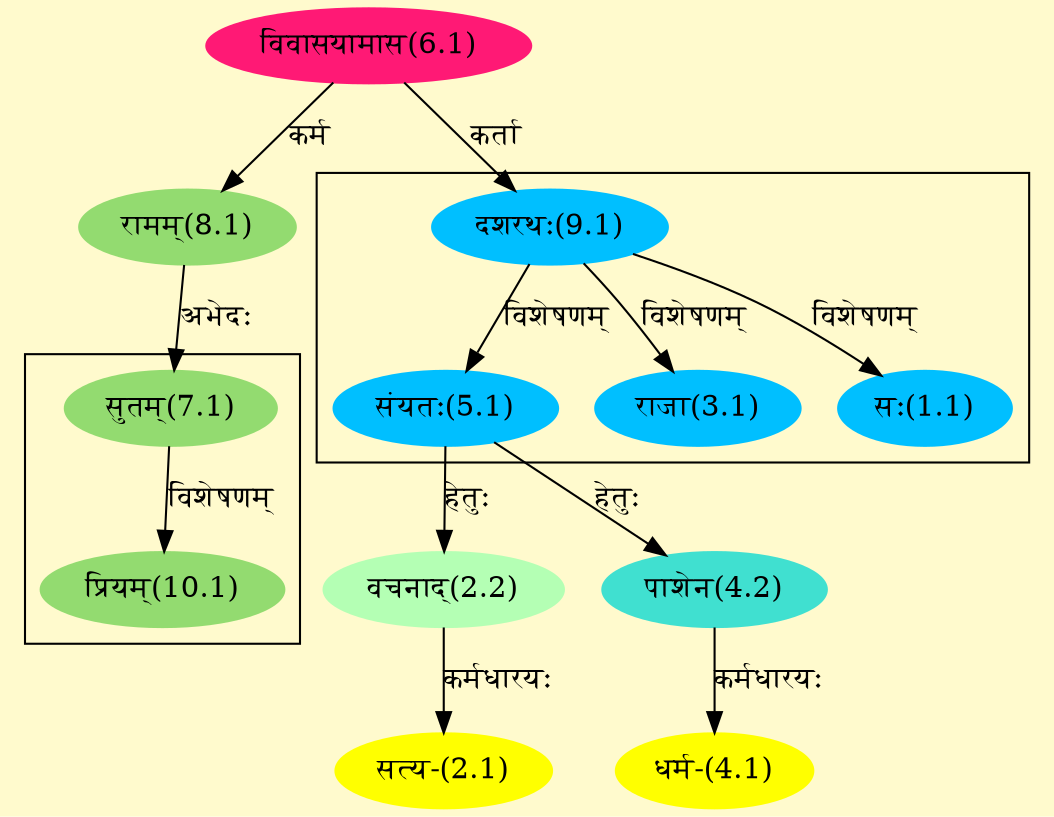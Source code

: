 digraph G{
rankdir=BT;
 compound=true;
 bgcolor="lemonchiffon1";

subgraph cluster_1{
Node1_1 [style=filled, color="#00BFFF" label = "सः(1.1)"]
Node9_1 [style=filled, color="#00BFFF" label = "दशरथः(9.1)"]
Node3_1 [style=filled, color="#00BFFF" label = "राजा(3.1)"]
Node5_1 [style=filled, color="#00BFFF" label = "संयतः(5.1)"]

}

subgraph cluster_2{
Node10_1 [style=filled, color="#93DB70" label = "प्रियम्(10.1)"]
Node7_1 [style=filled, color="#93DB70" label = "सुतम्(7.1)"]

}
Node2_1 [style=filled, color="#FFFF00" label = "सत्य-(2.1)"]
Node2_2 [style=filled, color="#B4FFB4" label = "वचनाद्(2.2)"]
Node5_1 [style=filled, color="#00BFFF" label = "संयतः(5.1)"]
Node4_1 [style=filled, color="#FFFF00" label = "धर्म-(4.1)"]
Node4_2 [style=filled, color="#40E0D0" label = "पाशेन(4.2)"]
Node6_1 [style=filled, color="#FF1975" label = "विवासयामास(6.1)"]
Node9_1 [style=filled, color="#00BFFF" label = "दशरथः(9.1)"]
Node [style=filled, color="" label = "()"]
Node7_1 [style=filled, color="#93DB70" label = "सुतम्(7.1)"]
Node8_1 [style=filled, color="#93DB70" label = "रामम्(8.1)"]
/* Start of Relations section */

Node1_1 -> Node9_1 [  label="विशेषणम्"  dir="back" ]
Node2_1 -> Node2_2 [  label="कर्मधारयः"  dir="back" ]
Node2_2 -> Node5_1 [  label="हेतुः"  dir="back" ]
Node3_1 -> Node9_1 [  label="विशेषणम्"  dir="back" ]
Node4_1 -> Node4_2 [  label="कर्मधारयः"  dir="back" ]
Node4_2 -> Node5_1 [  label="हेतुः"  dir="back" ]
Node5_1 -> Node9_1 [  label="विशेषणम्"  dir="back" ]
Node7_1 -> Node8_1 [  label="अभेदः"  dir="back" ]
Node8_1 -> Node6_1 [  label="कर्म"  dir="back" ]
Node9_1 -> Node6_1 [  label="कर्ता"  dir="back" ]
Node10_1 -> Node7_1 [  label="विशेषणम्"  dir="back" ]
}
